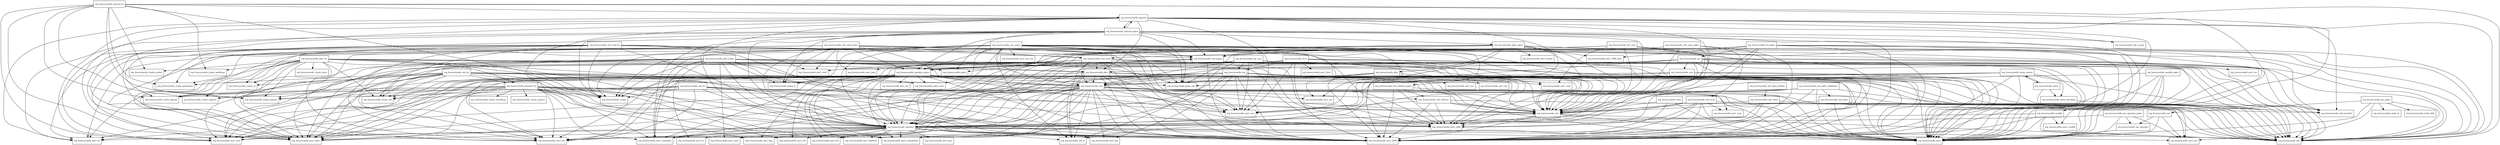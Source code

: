 digraph bcpkix_jdk15on_1_62_package_dependencies {
  node [shape = box, fontsize=10.0];
  org_bouncycastle_cert -> org_bouncycastle_asn1;
  org_bouncycastle_cert -> org_bouncycastle_asn1_x500;
  org_bouncycastle_cert -> org_bouncycastle_asn1_x509;
  org_bouncycastle_cert -> org_bouncycastle_operator;
  org_bouncycastle_cert -> org_bouncycastle_util;
  org_bouncycastle_cert_bc -> org_bouncycastle_asn1;
  org_bouncycastle_cert_bc -> org_bouncycastle_asn1_oiw;
  org_bouncycastle_cert_bc -> org_bouncycastle_asn1_x500;
  org_bouncycastle_cert_bc -> org_bouncycastle_asn1_x509;
  org_bouncycastle_cert_bc -> org_bouncycastle_cert;
  org_bouncycastle_cert_bc -> org_bouncycastle_crypto;
  org_bouncycastle_cert_bc -> org_bouncycastle_crypto_digests;
  org_bouncycastle_cert_bc -> org_bouncycastle_crypto_params;
  org_bouncycastle_cert_bc -> org_bouncycastle_crypto_util;
  org_bouncycastle_cert_bc -> org_bouncycastle_operator;
  org_bouncycastle_cert_cmp -> org_bouncycastle_asn1;
  org_bouncycastle_cert_cmp -> org_bouncycastle_asn1_cmp;
  org_bouncycastle_cert_cmp -> org_bouncycastle_asn1_crmf;
  org_bouncycastle_cert_cmp -> org_bouncycastle_asn1_x500;
  org_bouncycastle_cert_cmp -> org_bouncycastle_asn1_x509;
  org_bouncycastle_cert_cmp -> org_bouncycastle_cert;
  org_bouncycastle_cert_cmp -> org_bouncycastle_cert_crmf;
  org_bouncycastle_cert_cmp -> org_bouncycastle_operator;
  org_bouncycastle_cert_cmp -> org_bouncycastle_util;
  org_bouncycastle_cert_crmf -> org_bouncycastle_asn1;
  org_bouncycastle_cert_crmf -> org_bouncycastle_asn1_cmp;
  org_bouncycastle_cert_crmf -> org_bouncycastle_asn1_cms;
  org_bouncycastle_cert_crmf -> org_bouncycastle_asn1_crmf;
  org_bouncycastle_cert_crmf -> org_bouncycastle_asn1_iana;
  org_bouncycastle_cert_crmf -> org_bouncycastle_asn1_oiw;
  org_bouncycastle_cert_crmf -> org_bouncycastle_asn1_pkcs;
  org_bouncycastle_cert_crmf -> org_bouncycastle_asn1_x500;
  org_bouncycastle_cert_crmf -> org_bouncycastle_asn1_x509;
  org_bouncycastle_cert_crmf -> org_bouncycastle_cert;
  org_bouncycastle_cert_crmf -> org_bouncycastle_cms;
  org_bouncycastle_cert_crmf -> org_bouncycastle_operator;
  org_bouncycastle_cert_crmf -> org_bouncycastle_pkcs;
  org_bouncycastle_cert_crmf -> org_bouncycastle_util;
  org_bouncycastle_cert_crmf -> org_bouncycastle_util_io;
  org_bouncycastle_cert_crmf_bc -> org_bouncycastle_asn1;
  org_bouncycastle_cert_crmf_bc -> org_bouncycastle_asn1_crmf;
  org_bouncycastle_cert_crmf_bc -> org_bouncycastle_asn1_pkcs;
  org_bouncycastle_cert_crmf_bc -> org_bouncycastle_asn1_x509;
  org_bouncycastle_cert_crmf_bc -> org_bouncycastle_cert;
  org_bouncycastle_cert_crmf_bc -> org_bouncycastle_cert_crmf;
  org_bouncycastle_cert_crmf_bc -> org_bouncycastle_cert_jcajce;
  org_bouncycastle_cert_crmf_bc -> org_bouncycastle_crypto;
  org_bouncycastle_cert_crmf_bc -> org_bouncycastle_crypto_digests;
  org_bouncycastle_cert_crmf_bc -> org_bouncycastle_crypto_generators;
  org_bouncycastle_cert_crmf_bc -> org_bouncycastle_crypto_io;
  org_bouncycastle_cert_crmf_bc -> org_bouncycastle_crypto_params;
  org_bouncycastle_cert_crmf_bc -> org_bouncycastle_crypto_util;
  org_bouncycastle_cert_crmf_bc -> org_bouncycastle_operator;
  org_bouncycastle_cert_crmf_jcajce -> org_bouncycastle_asn1;
  org_bouncycastle_cert_crmf_jcajce -> org_bouncycastle_asn1_crmf;
  org_bouncycastle_cert_crmf_jcajce -> org_bouncycastle_asn1_iana;
  org_bouncycastle_cert_crmf_jcajce -> org_bouncycastle_asn1_nist;
  org_bouncycastle_cert_crmf_jcajce -> org_bouncycastle_asn1_oiw;
  org_bouncycastle_cert_crmf_jcajce -> org_bouncycastle_asn1_pkcs;
  org_bouncycastle_cert_crmf_jcajce -> org_bouncycastle_asn1_x500;
  org_bouncycastle_cert_crmf_jcajce -> org_bouncycastle_asn1_x509;
  org_bouncycastle_cert_crmf_jcajce -> org_bouncycastle_asn1_x9;
  org_bouncycastle_cert_crmf_jcajce -> org_bouncycastle_cert;
  org_bouncycastle_cert_crmf_jcajce -> org_bouncycastle_cert_crmf;
  org_bouncycastle_cert_crmf_jcajce -> org_bouncycastle_cert_jcajce;
  org_bouncycastle_cert_crmf_jcajce -> org_bouncycastle_cms;
  org_bouncycastle_cert_crmf_jcajce -> org_bouncycastle_jcajce_io;
  org_bouncycastle_cert_crmf_jcajce -> org_bouncycastle_jcajce_util;
  org_bouncycastle_cert_crmf_jcajce -> org_bouncycastle_operator;
  org_bouncycastle_cert_crmf_jcajce -> org_bouncycastle_operator_jcajce;
  org_bouncycastle_cert_dane -> org_bouncycastle_asn1_x509;
  org_bouncycastle_cert_dane -> org_bouncycastle_cert;
  org_bouncycastle_cert_dane -> org_bouncycastle_operator;
  org_bouncycastle_cert_dane -> org_bouncycastle_util;
  org_bouncycastle_cert_dane -> org_bouncycastle_util_encoders;
  org_bouncycastle_cert_dane_fetcher -> org_bouncycastle_cert_dane;
  org_bouncycastle_cert_jcajce -> org_bouncycastle_asn1;
  org_bouncycastle_cert_jcajce -> org_bouncycastle_asn1_oiw;
  org_bouncycastle_cert_jcajce -> org_bouncycastle_asn1_x500;
  org_bouncycastle_cert_jcajce -> org_bouncycastle_asn1_x509;
  org_bouncycastle_cert_jcajce -> org_bouncycastle_cert;
  org_bouncycastle_cert_jcajce -> org_bouncycastle_operator;
  org_bouncycastle_cert_jcajce -> org_bouncycastle_operator_jcajce;
  org_bouncycastle_cert_jcajce -> org_bouncycastle_util;
  org_bouncycastle_cert_ocsp -> org_bouncycastle_asn1;
  org_bouncycastle_cert_ocsp -> org_bouncycastle_asn1_ocsp;
  org_bouncycastle_cert_ocsp -> org_bouncycastle_asn1_oiw;
  org_bouncycastle_cert_ocsp -> org_bouncycastle_asn1_x500;
  org_bouncycastle_cert_ocsp -> org_bouncycastle_asn1_x509;
  org_bouncycastle_cert_ocsp -> org_bouncycastle_cert;
  org_bouncycastle_cert_ocsp -> org_bouncycastle_operator;
  org_bouncycastle_cert_ocsp -> org_bouncycastle_util;
  org_bouncycastle_cert_ocsp_jcajce -> org_bouncycastle_asn1_x500;
  org_bouncycastle_cert_ocsp_jcajce -> org_bouncycastle_asn1_x509;
  org_bouncycastle_cert_ocsp_jcajce -> org_bouncycastle_cert;
  org_bouncycastle_cert_ocsp_jcajce -> org_bouncycastle_cert_jcajce;
  org_bouncycastle_cert_ocsp_jcajce -> org_bouncycastle_cert_ocsp;
  org_bouncycastle_cert_ocsp_jcajce -> org_bouncycastle_operator;
  org_bouncycastle_cert_path -> org_bouncycastle_asn1;
  org_bouncycastle_cert_path -> org_bouncycastle_cert;
  org_bouncycastle_cert_path -> org_bouncycastle_util;
  org_bouncycastle_cert_path_validations -> org_bouncycastle_asn1;
  org_bouncycastle_cert_path_validations -> org_bouncycastle_asn1_x500;
  org_bouncycastle_cert_path_validations -> org_bouncycastle_asn1_x509;
  org_bouncycastle_cert_path_validations -> org_bouncycastle_cert;
  org_bouncycastle_cert_path_validations -> org_bouncycastle_cert_path;
  org_bouncycastle_cert_path_validations -> org_bouncycastle_operator;
  org_bouncycastle_cert_path_validations -> org_bouncycastle_util;
  org_bouncycastle_cert_selector -> org_bouncycastle_asn1;
  org_bouncycastle_cert_selector -> org_bouncycastle_asn1_cms;
  org_bouncycastle_cert_selector -> org_bouncycastle_asn1_x500;
  org_bouncycastle_cert_selector -> org_bouncycastle_asn1_x509;
  org_bouncycastle_cert_selector -> org_bouncycastle_cert;
  org_bouncycastle_cert_selector -> org_bouncycastle_util;
  org_bouncycastle_cert_selector_jcajce -> org_bouncycastle_asn1;
  org_bouncycastle_cert_selector_jcajce -> org_bouncycastle_asn1_x500;
  org_bouncycastle_cert_selector_jcajce -> org_bouncycastle_asn1_x509;
  org_bouncycastle_cert_selector_jcajce -> org_bouncycastle_cert_selector;
  org_bouncycastle_cmc -> org_bouncycastle_asn1;
  org_bouncycastle_cmc -> org_bouncycastle_asn1_cms;
  org_bouncycastle_cmc -> org_bouncycastle_cms;
  org_bouncycastle_cmc -> org_bouncycastle_util;
  org_bouncycastle_cms -> org_bouncycastle_asn1;
  org_bouncycastle_cms -> org_bouncycastle_asn1_bsi;
  org_bouncycastle_cms -> org_bouncycastle_asn1_cms;
  org_bouncycastle_cms -> org_bouncycastle_asn1_cryptopro;
  org_bouncycastle_cms -> org_bouncycastle_asn1_eac;
  org_bouncycastle_cms -> org_bouncycastle_asn1_gm;
  org_bouncycastle_cms -> org_bouncycastle_asn1_kisa;
  org_bouncycastle_cms -> org_bouncycastle_asn1_nist;
  org_bouncycastle_cms -> org_bouncycastle_asn1_ntt;
  org_bouncycastle_cms -> org_bouncycastle_asn1_ocsp;
  org_bouncycastle_cms -> org_bouncycastle_asn1_oiw;
  org_bouncycastle_cms -> org_bouncycastle_asn1_pkcs;
  org_bouncycastle_cms -> org_bouncycastle_asn1_rosstandart;
  org_bouncycastle_cms -> org_bouncycastle_asn1_sec;
  org_bouncycastle_cms -> org_bouncycastle_asn1_teletrust;
  org_bouncycastle_cms -> org_bouncycastle_asn1_x500;
  org_bouncycastle_cms -> org_bouncycastle_asn1_x509;
  org_bouncycastle_cms -> org_bouncycastle_asn1_x9;
  org_bouncycastle_cms -> org_bouncycastle_cert;
  org_bouncycastle_cms -> org_bouncycastle_cert_selector;
  org_bouncycastle_cms -> org_bouncycastle_operator;
  org_bouncycastle_cms -> org_bouncycastle_util;
  org_bouncycastle_cms -> org_bouncycastle_util_io;
  org_bouncycastle_cms_bc -> org_bouncycastle_asn1;
  org_bouncycastle_cms_bc -> org_bouncycastle_asn1_cms;
  org_bouncycastle_cms_bc -> org_bouncycastle_asn1_nist;
  org_bouncycastle_cms_bc -> org_bouncycastle_asn1_oiw;
  org_bouncycastle_cms_bc -> org_bouncycastle_asn1_pkcs;
  org_bouncycastle_cms_bc -> org_bouncycastle_asn1_x509;
  org_bouncycastle_cms_bc -> org_bouncycastle_cert;
  org_bouncycastle_cms_bc -> org_bouncycastle_cms;
  org_bouncycastle_cms_bc -> org_bouncycastle_crypto;
  org_bouncycastle_cms_bc -> org_bouncycastle_crypto_digests;
  org_bouncycastle_cms_bc -> org_bouncycastle_crypto_engines;
  org_bouncycastle_cms_bc -> org_bouncycastle_crypto_generators;
  org_bouncycastle_cms_bc -> org_bouncycastle_crypto_io;
  org_bouncycastle_cms_bc -> org_bouncycastle_crypto_params;
  org_bouncycastle_cms_bc -> org_bouncycastle_crypto_util;
  org_bouncycastle_cms_bc -> org_bouncycastle_operator;
  org_bouncycastle_cms_bc -> org_bouncycastle_operator_bc;
  org_bouncycastle_cms_bc -> org_bouncycastle_util;
  org_bouncycastle_cms_jcajce -> org_bouncycastle_asn1;
  org_bouncycastle_cms_jcajce -> org_bouncycastle_asn1_cms;
  org_bouncycastle_cms_jcajce -> org_bouncycastle_asn1_cms_ecc;
  org_bouncycastle_cms_jcajce -> org_bouncycastle_asn1_cryptopro;
  org_bouncycastle_cms_jcajce -> org_bouncycastle_asn1_oiw;
  org_bouncycastle_cms_jcajce -> org_bouncycastle_asn1_pkcs;
  org_bouncycastle_cms_jcajce -> org_bouncycastle_asn1_rosstandart;
  org_bouncycastle_cms_jcajce -> org_bouncycastle_asn1_sec;
  org_bouncycastle_cms_jcajce -> org_bouncycastle_asn1_x500;
  org_bouncycastle_cms_jcajce -> org_bouncycastle_asn1_x509;
  org_bouncycastle_cms_jcajce -> org_bouncycastle_asn1_x9;
  org_bouncycastle_cms_jcajce -> org_bouncycastle_cert;
  org_bouncycastle_cms_jcajce -> org_bouncycastle_cert_jcajce;
  org_bouncycastle_cms_jcajce -> org_bouncycastle_cert_selector_jcajce;
  org_bouncycastle_cms_jcajce -> org_bouncycastle_cms;
  org_bouncycastle_cms_jcajce -> org_bouncycastle_crypto;
  org_bouncycastle_cms_jcajce -> org_bouncycastle_jcajce_io;
  org_bouncycastle_cms_jcajce -> org_bouncycastle_jcajce_spec;
  org_bouncycastle_cms_jcajce -> org_bouncycastle_jcajce_util;
  org_bouncycastle_cms_jcajce -> org_bouncycastle_operator;
  org_bouncycastle_cms_jcajce -> org_bouncycastle_operator_jcajce;
  org_bouncycastle_cms_jcajce -> org_bouncycastle_util;
  org_bouncycastle_cms_jcajce -> org_bouncycastle_util_encoders;
  org_bouncycastle_cms_jcajce -> org_bouncycastle_util_io;
  org_bouncycastle_dvcs -> org_bouncycastle_asn1;
  org_bouncycastle_dvcs -> org_bouncycastle_asn1_cms;
  org_bouncycastle_dvcs -> org_bouncycastle_asn1_dvcs;
  org_bouncycastle_dvcs -> org_bouncycastle_asn1_x509;
  org_bouncycastle_dvcs -> org_bouncycastle_cert;
  org_bouncycastle_dvcs -> org_bouncycastle_cms;
  org_bouncycastle_dvcs -> org_bouncycastle_operator;
  org_bouncycastle_dvcs -> org_bouncycastle_tsp;
  org_bouncycastle_dvcs -> org_bouncycastle_util;
  org_bouncycastle_eac -> org_bouncycastle_asn1;
  org_bouncycastle_eac -> org_bouncycastle_asn1_eac;
  org_bouncycastle_eac -> org_bouncycastle_eac_operator;
  org_bouncycastle_eac_jcajce -> org_bouncycastle_asn1;
  org_bouncycastle_eac_jcajce -> org_bouncycastle_asn1_eac;
  org_bouncycastle_eac_jcajce -> org_bouncycastle_eac;
  org_bouncycastle_eac_jcajce -> org_bouncycastle_math_ec;
  org_bouncycastle_eac_jcajce -> org_bouncycastle_math_field;
  org_bouncycastle_eac_jcajce -> org_bouncycastle_util;
  org_bouncycastle_eac_operator -> org_bouncycastle_asn1;
  org_bouncycastle_eac_operator_jcajce -> org_bouncycastle_asn1;
  org_bouncycastle_eac_operator_jcajce -> org_bouncycastle_asn1_eac;
  org_bouncycastle_eac_operator_jcajce -> org_bouncycastle_eac_operator;
  org_bouncycastle_eac_operator_jcajce -> org_bouncycastle_operator;
  org_bouncycastle_est -> org_bouncycastle_asn1;
  org_bouncycastle_est -> org_bouncycastle_asn1_cms;
  org_bouncycastle_est -> org_bouncycastle_asn1_est;
  org_bouncycastle_est -> org_bouncycastle_asn1_nist;
  org_bouncycastle_est -> org_bouncycastle_asn1_pkcs;
  org_bouncycastle_est -> org_bouncycastle_asn1_x509;
  org_bouncycastle_est -> org_bouncycastle_cert;
  org_bouncycastle_est -> org_bouncycastle_cmc;
  org_bouncycastle_est -> org_bouncycastle_operator;
  org_bouncycastle_est -> org_bouncycastle_pkcs;
  org_bouncycastle_est -> org_bouncycastle_util;
  org_bouncycastle_est -> org_bouncycastle_util_encoders;
  org_bouncycastle_est_jcajce -> org_bouncycastle_asn1;
  org_bouncycastle_est_jcajce -> org_bouncycastle_asn1_x500;
  org_bouncycastle_est_jcajce -> org_bouncycastle_asn1_x500_style;
  org_bouncycastle_est_jcajce -> org_bouncycastle_asn1_x509;
  org_bouncycastle_est_jcajce -> org_bouncycastle_cert;
  org_bouncycastle_est_jcajce -> org_bouncycastle_crypto;
  org_bouncycastle_est_jcajce -> org_bouncycastle_est;
  org_bouncycastle_est_jcajce -> org_bouncycastle_operator;
  org_bouncycastle_est_jcajce -> org_bouncycastle_operator_jcajce;
  org_bouncycastle_est_jcajce -> org_bouncycastle_util;
  org_bouncycastle_est_jcajce -> org_bouncycastle_util_encoders;
  org_bouncycastle_mime -> org_bouncycastle_mime_encoding;
  org_bouncycastle_mime -> org_bouncycastle_mime_smime;
  org_bouncycastle_mime -> org_bouncycastle_util;
  org_bouncycastle_mime_encoding -> org_bouncycastle_util_encoders;
  org_bouncycastle_mime_smime -> org_bouncycastle_asn1;
  org_bouncycastle_mime_smime -> org_bouncycastle_asn1_x509;
  org_bouncycastle_mime_smime -> org_bouncycastle_cert;
  org_bouncycastle_mime_smime -> org_bouncycastle_cms;
  org_bouncycastle_mime_smime -> org_bouncycastle_mime;
  org_bouncycastle_mime_smime -> org_bouncycastle_mime_encoding;
  org_bouncycastle_mime_smime -> org_bouncycastle_operator;
  org_bouncycastle_mime_smime -> org_bouncycastle_util;
  org_bouncycastle_mime_smime -> org_bouncycastle_util_io;
  org_bouncycastle_mozilla -> org_bouncycastle_asn1;
  org_bouncycastle_mozilla -> org_bouncycastle_asn1_mozilla;
  org_bouncycastle_mozilla -> org_bouncycastle_asn1_x509;
  org_bouncycastle_mozilla -> org_bouncycastle_operator;
  org_bouncycastle_mozilla -> org_bouncycastle_util;
  org_bouncycastle_mozilla_jcajce -> org_bouncycastle_asn1;
  org_bouncycastle_mozilla_jcajce -> org_bouncycastle_asn1_mozilla;
  org_bouncycastle_mozilla_jcajce -> org_bouncycastle_asn1_x509;
  org_bouncycastle_mozilla_jcajce -> org_bouncycastle_jcajce_util;
  org_bouncycastle_mozilla_jcajce -> org_bouncycastle_mozilla;
  org_bouncycastle_openssl -> org_bouncycastle_asn1;
  org_bouncycastle_openssl -> org_bouncycastle_asn1_cms;
  org_bouncycastle_openssl -> org_bouncycastle_asn1_cryptopro;
  org_bouncycastle_openssl -> org_bouncycastle_asn1_nist;
  org_bouncycastle_openssl -> org_bouncycastle_asn1_oiw;
  org_bouncycastle_openssl -> org_bouncycastle_asn1_pkcs;
  org_bouncycastle_openssl -> org_bouncycastle_asn1_sec;
  org_bouncycastle_openssl -> org_bouncycastle_asn1_x509;
  org_bouncycastle_openssl -> org_bouncycastle_asn1_x9;
  org_bouncycastle_openssl -> org_bouncycastle_cert;
  org_bouncycastle_openssl -> org_bouncycastle_openssl_jcajce;
  org_bouncycastle_openssl -> org_bouncycastle_operator;
  org_bouncycastle_openssl -> org_bouncycastle_pkcs;
  org_bouncycastle_openssl -> org_bouncycastle_util;
  org_bouncycastle_openssl -> org_bouncycastle_util_encoders;
  org_bouncycastle_openssl -> org_bouncycastle_util_io_pem;
  org_bouncycastle_openssl_bc -> org_bouncycastle_asn1;
  org_bouncycastle_openssl_bc -> org_bouncycastle_asn1_nist;
  org_bouncycastle_openssl_bc -> org_bouncycastle_asn1_pkcs;
  org_bouncycastle_openssl_bc -> org_bouncycastle_crypto;
  org_bouncycastle_openssl_bc -> org_bouncycastle_crypto_digests;
  org_bouncycastle_openssl_bc -> org_bouncycastle_crypto_engines;
  org_bouncycastle_openssl_bc -> org_bouncycastle_crypto_generators;
  org_bouncycastle_openssl_bc -> org_bouncycastle_crypto_modes;
  org_bouncycastle_openssl_bc -> org_bouncycastle_crypto_paddings;
  org_bouncycastle_openssl_bc -> org_bouncycastle_crypto_params;
  org_bouncycastle_openssl_bc -> org_bouncycastle_openssl;
  org_bouncycastle_openssl_bc -> org_bouncycastle_util;
  org_bouncycastle_openssl_jcajce -> org_bouncycastle_asn1;
  org_bouncycastle_openssl_jcajce -> org_bouncycastle_asn1_cryptopro;
  org_bouncycastle_openssl_jcajce -> org_bouncycastle_asn1_nist;
  org_bouncycastle_openssl_jcajce -> org_bouncycastle_asn1_pkcs;
  org_bouncycastle_openssl_jcajce -> org_bouncycastle_asn1_x509;
  org_bouncycastle_openssl_jcajce -> org_bouncycastle_asn1_x9;
  org_bouncycastle_openssl_jcajce -> org_bouncycastle_cert;
  org_bouncycastle_openssl_jcajce -> org_bouncycastle_cert_jcajce;
  org_bouncycastle_openssl_jcajce -> org_bouncycastle_crypto;
  org_bouncycastle_openssl_jcajce -> org_bouncycastle_jcajce;
  org_bouncycastle_openssl_jcajce -> org_bouncycastle_jcajce_io;
  org_bouncycastle_openssl_jcajce -> org_bouncycastle_jcajce_util;
  org_bouncycastle_openssl_jcajce -> org_bouncycastle_openssl;
  org_bouncycastle_openssl_jcajce -> org_bouncycastle_operator;
  org_bouncycastle_openssl_jcajce -> org_bouncycastle_operator_jcajce;
  org_bouncycastle_openssl_jcajce -> org_bouncycastle_pkix_jcajce;
  org_bouncycastle_openssl_jcajce -> org_bouncycastle_util;
  org_bouncycastle_openssl_jcajce -> org_bouncycastle_util_io_pem;
  org_bouncycastle_operator -> org_bouncycastle_asn1;
  org_bouncycastle_operator -> org_bouncycastle_asn1_bc;
  org_bouncycastle_operator -> org_bouncycastle_asn1_bsi;
  org_bouncycastle_operator -> org_bouncycastle_asn1_cryptopro;
  org_bouncycastle_operator -> org_bouncycastle_asn1_eac;
  org_bouncycastle_operator -> org_bouncycastle_asn1_gm;
  org_bouncycastle_operator -> org_bouncycastle_asn1_gnu;
  org_bouncycastle_operator -> org_bouncycastle_asn1_kisa;
  org_bouncycastle_operator -> org_bouncycastle_asn1_misc;
  org_bouncycastle_operator -> org_bouncycastle_asn1_nist;
  org_bouncycastle_operator -> org_bouncycastle_asn1_ntt;
  org_bouncycastle_operator -> org_bouncycastle_asn1_oiw;
  org_bouncycastle_operator -> org_bouncycastle_asn1_pkcs;
  org_bouncycastle_operator -> org_bouncycastle_asn1_rosstandart;
  org_bouncycastle_operator -> org_bouncycastle_asn1_teletrust;
  org_bouncycastle_operator -> org_bouncycastle_asn1_x509;
  org_bouncycastle_operator -> org_bouncycastle_asn1_x9;
  org_bouncycastle_operator -> org_bouncycastle_cert;
  org_bouncycastle_operator -> org_bouncycastle_util;
  org_bouncycastle_operator -> org_bouncycastle_util_io;
  org_bouncycastle_operator_bc -> org_bouncycastle_asn1;
  org_bouncycastle_operator_bc -> org_bouncycastle_asn1_cryptopro;
  org_bouncycastle_operator_bc -> org_bouncycastle_asn1_kisa;
  org_bouncycastle_operator_bc -> org_bouncycastle_asn1_nist;
  org_bouncycastle_operator_bc -> org_bouncycastle_asn1_ntt;
  org_bouncycastle_operator_bc -> org_bouncycastle_asn1_oiw;
  org_bouncycastle_operator_bc -> org_bouncycastle_asn1_pkcs;
  org_bouncycastle_operator_bc -> org_bouncycastle_asn1_rosstandart;
  org_bouncycastle_operator_bc -> org_bouncycastle_asn1_teletrust;
  org_bouncycastle_operator_bc -> org_bouncycastle_asn1_x509;
  org_bouncycastle_operator_bc -> org_bouncycastle_cert;
  org_bouncycastle_operator_bc -> org_bouncycastle_crypto;
  org_bouncycastle_operator_bc -> org_bouncycastle_crypto_digests;
  org_bouncycastle_operator_bc -> org_bouncycastle_crypto_encodings;
  org_bouncycastle_operator_bc -> org_bouncycastle_crypto_engines;
  org_bouncycastle_operator_bc -> org_bouncycastle_crypto_params;
  org_bouncycastle_operator_bc -> org_bouncycastle_crypto_signers;
  org_bouncycastle_operator_bc -> org_bouncycastle_crypto_util;
  org_bouncycastle_operator_bc -> org_bouncycastle_operator;
  org_bouncycastle_operator_jcajce -> org_bouncycastle_asn1;
  org_bouncycastle_operator_jcajce -> org_bouncycastle_asn1_bsi;
  org_bouncycastle_operator_jcajce -> org_bouncycastle_asn1_cms;
  org_bouncycastle_operator_jcajce -> org_bouncycastle_asn1_cryptopro;
  org_bouncycastle_operator_jcajce -> org_bouncycastle_asn1_eac;
  org_bouncycastle_operator_jcajce -> org_bouncycastle_asn1_iso;
  org_bouncycastle_operator_jcajce -> org_bouncycastle_asn1_kisa;
  org_bouncycastle_operator_jcajce -> org_bouncycastle_asn1_nist;
  org_bouncycastle_operator_jcajce -> org_bouncycastle_asn1_ntt;
  org_bouncycastle_operator_jcajce -> org_bouncycastle_asn1_oiw;
  org_bouncycastle_operator_jcajce -> org_bouncycastle_asn1_pkcs;
  org_bouncycastle_operator_jcajce -> org_bouncycastle_asn1_rosstandart;
  org_bouncycastle_operator_jcajce -> org_bouncycastle_asn1_teletrust;
  org_bouncycastle_operator_jcajce -> org_bouncycastle_asn1_x509;
  org_bouncycastle_operator_jcajce -> org_bouncycastle_asn1_x9;
  org_bouncycastle_operator_jcajce -> org_bouncycastle_cert;
  org_bouncycastle_operator_jcajce -> org_bouncycastle_cert_jcajce;
  org_bouncycastle_operator_jcajce -> org_bouncycastle_cms;
  org_bouncycastle_operator_jcajce -> org_bouncycastle_crypto;
  org_bouncycastle_operator_jcajce -> org_bouncycastle_crypto_util;
  org_bouncycastle_operator_jcajce -> org_bouncycastle_jcajce_io;
  org_bouncycastle_operator_jcajce -> org_bouncycastle_jcajce_spec;
  org_bouncycastle_operator_jcajce -> org_bouncycastle_jcajce_util;
  org_bouncycastle_operator_jcajce -> org_bouncycastle_operator;
  org_bouncycastle_operator_jcajce -> org_bouncycastle_util;
  org_bouncycastle_pkcs -> org_bouncycastle_asn1;
  org_bouncycastle_pkcs -> org_bouncycastle_asn1_cms;
  org_bouncycastle_pkcs -> org_bouncycastle_asn1_cryptopro;
  org_bouncycastle_pkcs -> org_bouncycastle_asn1_nist;
  org_bouncycastle_pkcs -> org_bouncycastle_asn1_pkcs;
  org_bouncycastle_pkcs -> org_bouncycastle_asn1_x500;
  org_bouncycastle_pkcs -> org_bouncycastle_asn1_x509;
  org_bouncycastle_pkcs -> org_bouncycastle_cert;
  org_bouncycastle_pkcs -> org_bouncycastle_cms;
  org_bouncycastle_pkcs -> org_bouncycastle_operator;
  org_bouncycastle_pkcs -> org_bouncycastle_util;
  org_bouncycastle_pkcs -> org_bouncycastle_util_io;
  org_bouncycastle_pkcs_bc -> org_bouncycastle_asn1;
  org_bouncycastle_pkcs_bc -> org_bouncycastle_asn1_oiw;
  org_bouncycastle_pkcs_bc -> org_bouncycastle_asn1_pkcs;
  org_bouncycastle_pkcs_bc -> org_bouncycastle_asn1_x500;
  org_bouncycastle_pkcs_bc -> org_bouncycastle_asn1_x509;
  org_bouncycastle_pkcs_bc -> org_bouncycastle_crypto;
  org_bouncycastle_pkcs_bc -> org_bouncycastle_crypto_digests;
  org_bouncycastle_pkcs_bc -> org_bouncycastle_crypto_engines;
  org_bouncycastle_pkcs_bc -> org_bouncycastle_crypto_generators;
  org_bouncycastle_pkcs_bc -> org_bouncycastle_crypto_io;
  org_bouncycastle_pkcs_bc -> org_bouncycastle_crypto_macs;
  org_bouncycastle_pkcs_bc -> org_bouncycastle_crypto_modes;
  org_bouncycastle_pkcs_bc -> org_bouncycastle_crypto_paddings;
  org_bouncycastle_pkcs_bc -> org_bouncycastle_crypto_params;
  org_bouncycastle_pkcs_bc -> org_bouncycastle_crypto_util;
  org_bouncycastle_pkcs_bc -> org_bouncycastle_operator;
  org_bouncycastle_pkcs_bc -> org_bouncycastle_operator_bc;
  org_bouncycastle_pkcs_bc -> org_bouncycastle_pkcs;
  org_bouncycastle_pkcs_bc -> org_bouncycastle_util;
  org_bouncycastle_pkcs_jcajce -> org_bouncycastle_asn1;
  org_bouncycastle_pkcs_jcajce -> org_bouncycastle_asn1_bc;
  org_bouncycastle_pkcs_jcajce -> org_bouncycastle_asn1_cryptopro;
  org_bouncycastle_pkcs_jcajce -> org_bouncycastle_asn1_misc;
  org_bouncycastle_pkcs_jcajce -> org_bouncycastle_asn1_nist;
  org_bouncycastle_pkcs_jcajce -> org_bouncycastle_asn1_oiw;
  org_bouncycastle_pkcs_jcajce -> org_bouncycastle_asn1_pkcs;
  org_bouncycastle_pkcs_jcajce -> org_bouncycastle_asn1_x500;
  org_bouncycastle_pkcs_jcajce -> org_bouncycastle_asn1_x509;
  org_bouncycastle_pkcs_jcajce -> org_bouncycastle_asn1_x9;
  org_bouncycastle_pkcs_jcajce -> org_bouncycastle_crypto;
  org_bouncycastle_pkcs_jcajce -> org_bouncycastle_crypto_util;
  org_bouncycastle_pkcs_jcajce -> org_bouncycastle_jcajce;
  org_bouncycastle_pkcs_jcajce -> org_bouncycastle_jcajce_io;
  org_bouncycastle_pkcs_jcajce -> org_bouncycastle_jcajce_spec;
  org_bouncycastle_pkcs_jcajce -> org_bouncycastle_jcajce_util;
  org_bouncycastle_pkcs_jcajce -> org_bouncycastle_operator;
  org_bouncycastle_pkcs_jcajce -> org_bouncycastle_pkcs;
  org_bouncycastle_pkix -> org_bouncycastle_asn1_pkcs;
  org_bouncycastle_pkix -> org_bouncycastle_asn1_x500;
  org_bouncycastle_pkix -> org_bouncycastle_asn1_x509;
  org_bouncycastle_pkix -> org_bouncycastle_cert;
  org_bouncycastle_pkix -> org_bouncycastle_cms;
  org_bouncycastle_pkix_jcajce -> org_bouncycastle_asn1;
  org_bouncycastle_pkix_jcajce -> org_bouncycastle_asn1_isismtt;
  org_bouncycastle_pkix_jcajce -> org_bouncycastle_asn1_pkcs;
  org_bouncycastle_pkix_jcajce -> org_bouncycastle_asn1_x500;
  org_bouncycastle_pkix_jcajce -> org_bouncycastle_asn1_x500_style;
  org_bouncycastle_pkix_jcajce -> org_bouncycastle_asn1_x509;
  org_bouncycastle_pkix_jcajce -> org_bouncycastle_cert;
  org_bouncycastle_pkix_jcajce -> org_bouncycastle_cert_jcajce;
  org_bouncycastle_pkix_jcajce -> org_bouncycastle_jcajce;
  org_bouncycastle_pkix_jcajce -> org_bouncycastle_jcajce_util;
  org_bouncycastle_pkix_jcajce -> org_bouncycastle_pkix;
  org_bouncycastle_pkix_jcajce -> org_bouncycastle_util;
  org_bouncycastle_tsp -> org_bouncycastle_asn1;
  org_bouncycastle_tsp -> org_bouncycastle_asn1_cmp;
  org_bouncycastle_tsp -> org_bouncycastle_asn1_cms;
  org_bouncycastle_tsp -> org_bouncycastle_asn1_cryptopro;
  org_bouncycastle_tsp -> org_bouncycastle_asn1_ess;
  org_bouncycastle_tsp -> org_bouncycastle_asn1_gm;
  org_bouncycastle_tsp -> org_bouncycastle_asn1_nist;
  org_bouncycastle_tsp -> org_bouncycastle_asn1_oiw;
  org_bouncycastle_tsp -> org_bouncycastle_asn1_pkcs;
  org_bouncycastle_tsp -> org_bouncycastle_asn1_rosstandart;
  org_bouncycastle_tsp -> org_bouncycastle_asn1_teletrust;
  org_bouncycastle_tsp -> org_bouncycastle_asn1_tsp;
  org_bouncycastle_tsp -> org_bouncycastle_asn1_x500;
  org_bouncycastle_tsp -> org_bouncycastle_asn1_x509;
  org_bouncycastle_tsp -> org_bouncycastle_cert;
  org_bouncycastle_tsp -> org_bouncycastle_cms;
  org_bouncycastle_tsp -> org_bouncycastle_operator;
  org_bouncycastle_tsp -> org_bouncycastle_util;
  org_bouncycastle_tsp_cms -> org_bouncycastle_asn1;
  org_bouncycastle_tsp_cms -> org_bouncycastle_asn1_cms;
  org_bouncycastle_tsp_cms -> org_bouncycastle_asn1_x509;
  org_bouncycastle_tsp_cms -> org_bouncycastle_cms;
  org_bouncycastle_tsp_cms -> org_bouncycastle_operator;
  org_bouncycastle_tsp_cms -> org_bouncycastle_tsp;
  org_bouncycastle_tsp_cms -> org_bouncycastle_util;
  org_bouncycastle_tsp_cms -> org_bouncycastle_util_io;
  org_bouncycastle_voms -> org_bouncycastle_asn1;
  org_bouncycastle_voms -> org_bouncycastle_asn1_x509;
  org_bouncycastle_voms -> org_bouncycastle_cert;
}

